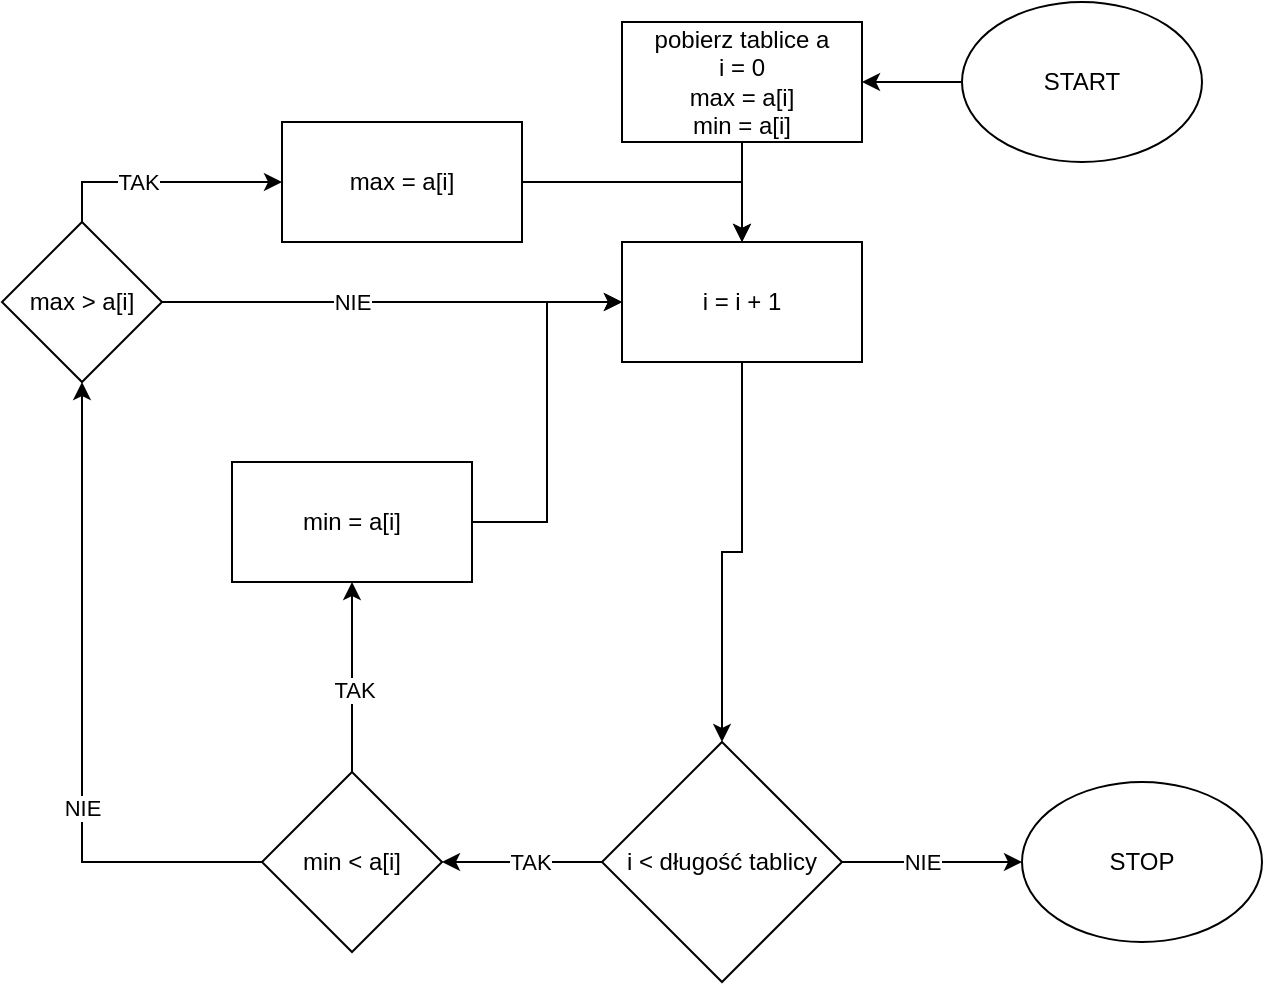 <mxfile version="20.8.23" type="github">
  <diagram id="C5RBs43oDa-KdzZeNtuy" name="Page-1">
    <mxGraphModel dx="1331" dy="806" grid="1" gridSize="10" guides="1" tooltips="1" connect="1" arrows="1" fold="1" page="1" pageScale="1" pageWidth="827" pageHeight="1169" math="0" shadow="0">
      <root>
        <mxCell id="WIyWlLk6GJQsqaUBKTNV-0" />
        <mxCell id="WIyWlLk6GJQsqaUBKTNV-1" parent="WIyWlLk6GJQsqaUBKTNV-0" />
        <mxCell id="50NI3oOvFoHze0EhFfi5-2" style="edgeStyle=orthogonalEdgeStyle;rounded=0;orthogonalLoop=1;jettySize=auto;html=1;entryX=1;entryY=0.5;entryDx=0;entryDy=0;" edge="1" parent="WIyWlLk6GJQsqaUBKTNV-1" source="50NI3oOvFoHze0EhFfi5-0" target="50NI3oOvFoHze0EhFfi5-1">
          <mxGeometry relative="1" as="geometry" />
        </mxCell>
        <mxCell id="50NI3oOvFoHze0EhFfi5-0" value="START" style="ellipse;whiteSpace=wrap;html=1;" vertex="1" parent="WIyWlLk6GJQsqaUBKTNV-1">
          <mxGeometry x="500" y="10" width="120" height="80" as="geometry" />
        </mxCell>
        <mxCell id="50NI3oOvFoHze0EhFfi5-6" value="" style="edgeStyle=orthogonalEdgeStyle;rounded=0;orthogonalLoop=1;jettySize=auto;html=1;entryX=0.5;entryY=0;entryDx=0;entryDy=0;" edge="1" parent="WIyWlLk6GJQsqaUBKTNV-1" source="50NI3oOvFoHze0EhFfi5-1" target="50NI3oOvFoHze0EhFfi5-26">
          <mxGeometry relative="1" as="geometry">
            <mxPoint x="400" y="200" as="targetPoint" />
          </mxGeometry>
        </mxCell>
        <mxCell id="50NI3oOvFoHze0EhFfi5-1" value="pobierz tablice a&lt;br&gt;i = 0&lt;br&gt;max = a[i]&lt;br&gt;min = a[i]" style="rounded=0;whiteSpace=wrap;html=1;" vertex="1" parent="WIyWlLk6GJQsqaUBKTNV-1">
          <mxGeometry x="330" y="20" width="120" height="60" as="geometry" />
        </mxCell>
        <mxCell id="50NI3oOvFoHze0EhFfi5-34" style="edgeStyle=orthogonalEdgeStyle;rounded=0;orthogonalLoop=1;jettySize=auto;html=1;entryX=0.5;entryY=1;entryDx=0;entryDy=0;exitX=0.5;exitY=0;exitDx=0;exitDy=0;" edge="1" parent="WIyWlLk6GJQsqaUBKTNV-1" source="50NI3oOvFoHze0EhFfi5-64" target="50NI3oOvFoHze0EhFfi5-33">
          <mxGeometry relative="1" as="geometry">
            <mxPoint x="160" y="450" as="sourcePoint" />
          </mxGeometry>
        </mxCell>
        <mxCell id="50NI3oOvFoHze0EhFfi5-35" value="TAK" style="edgeLabel;html=1;align=center;verticalAlign=middle;resizable=0;points=[];" vertex="1" connectable="0" parent="50NI3oOvFoHze0EhFfi5-34">
          <mxGeometry x="-0.125" y="-1" relative="1" as="geometry">
            <mxPoint as="offset" />
          </mxGeometry>
        </mxCell>
        <mxCell id="50NI3oOvFoHze0EhFfi5-22" style="edgeStyle=orthogonalEdgeStyle;rounded=0;orthogonalLoop=1;jettySize=auto;html=1;exitX=1;exitY=0.5;exitDx=0;exitDy=0;movable=1;resizable=1;rotatable=1;deletable=1;editable=1;locked=0;connectable=1;entryX=0;entryY=0.5;entryDx=0;entryDy=0;" edge="1" parent="WIyWlLk6GJQsqaUBKTNV-1" source="50NI3oOvFoHze0EhFfi5-24" target="50NI3oOvFoHze0EhFfi5-47">
          <mxGeometry relative="1" as="geometry">
            <mxPoint x="530" y="350" as="targetPoint" />
            <mxPoint x="750" y="380" as="sourcePoint" />
          </mxGeometry>
        </mxCell>
        <mxCell id="50NI3oOvFoHze0EhFfi5-23" value="NIE" style="edgeLabel;html=1;align=center;verticalAlign=middle;resizable=0;points=[];" vertex="1" connectable="0" parent="50NI3oOvFoHze0EhFfi5-22">
          <mxGeometry x="-0.11" y="3" relative="1" as="geometry">
            <mxPoint y="3" as="offset" />
          </mxGeometry>
        </mxCell>
        <mxCell id="50NI3oOvFoHze0EhFfi5-29" style="edgeStyle=orthogonalEdgeStyle;rounded=0;orthogonalLoop=1;jettySize=auto;html=1;entryX=1;entryY=0.5;entryDx=0;entryDy=0;" edge="1" parent="WIyWlLk6GJQsqaUBKTNV-1" source="50NI3oOvFoHze0EhFfi5-24" target="50NI3oOvFoHze0EhFfi5-64">
          <mxGeometry relative="1" as="geometry">
            <mxPoint x="240" y="450" as="targetPoint" />
          </mxGeometry>
        </mxCell>
        <mxCell id="50NI3oOvFoHze0EhFfi5-30" value="TAK" style="edgeLabel;html=1;align=center;verticalAlign=middle;resizable=0;points=[];" vertex="1" connectable="0" parent="50NI3oOvFoHze0EhFfi5-29">
          <mxGeometry x="-0.222" y="-1" relative="1" as="geometry">
            <mxPoint x="-5" y="1" as="offset" />
          </mxGeometry>
        </mxCell>
        <mxCell id="50NI3oOvFoHze0EhFfi5-24" value="i &amp;lt; długość tablicy" style="rhombus;whiteSpace=wrap;html=1;" vertex="1" parent="WIyWlLk6GJQsqaUBKTNV-1">
          <mxGeometry x="320" y="380" width="120" height="120" as="geometry" />
        </mxCell>
        <mxCell id="50NI3oOvFoHze0EhFfi5-28" value="" style="edgeStyle=orthogonalEdgeStyle;rounded=0;orthogonalLoop=1;jettySize=auto;html=1;" edge="1" parent="WIyWlLk6GJQsqaUBKTNV-1" source="50NI3oOvFoHze0EhFfi5-26" target="50NI3oOvFoHze0EhFfi5-24">
          <mxGeometry relative="1" as="geometry" />
        </mxCell>
        <mxCell id="50NI3oOvFoHze0EhFfi5-26" value="i = i + 1" style="rounded=0;whiteSpace=wrap;html=1;" vertex="1" parent="WIyWlLk6GJQsqaUBKTNV-1">
          <mxGeometry x="330" y="130" width="120" height="60" as="geometry" />
        </mxCell>
        <mxCell id="50NI3oOvFoHze0EhFfi5-69" style="edgeStyle=orthogonalEdgeStyle;rounded=0;orthogonalLoop=1;jettySize=auto;html=1;entryX=0;entryY=0.5;entryDx=0;entryDy=0;" edge="1" parent="WIyWlLk6GJQsqaUBKTNV-1" source="50NI3oOvFoHze0EhFfi5-33" target="50NI3oOvFoHze0EhFfi5-26">
          <mxGeometry relative="1" as="geometry" />
        </mxCell>
        <mxCell id="50NI3oOvFoHze0EhFfi5-33" value="min = a[i]" style="rounded=0;whiteSpace=wrap;html=1;" vertex="1" parent="WIyWlLk6GJQsqaUBKTNV-1">
          <mxGeometry x="135" y="240" width="120" height="60" as="geometry" />
        </mxCell>
        <mxCell id="50NI3oOvFoHze0EhFfi5-47" value="STOP" style="ellipse;whiteSpace=wrap;html=1;" vertex="1" parent="WIyWlLk6GJQsqaUBKTNV-1">
          <mxGeometry x="530" y="400" width="120" height="80" as="geometry" />
        </mxCell>
        <mxCell id="50NI3oOvFoHze0EhFfi5-70" style="edgeStyle=orthogonalEdgeStyle;rounded=0;orthogonalLoop=1;jettySize=auto;html=1;entryX=0;entryY=0.5;entryDx=0;entryDy=0;" edge="1" parent="WIyWlLk6GJQsqaUBKTNV-1" source="50NI3oOvFoHze0EhFfi5-63" target="50NI3oOvFoHze0EhFfi5-26">
          <mxGeometry relative="1" as="geometry" />
        </mxCell>
        <mxCell id="50NI3oOvFoHze0EhFfi5-71" value="NIE" style="edgeLabel;html=1;align=center;verticalAlign=middle;resizable=0;points=[];" vertex="1" connectable="0" parent="50NI3oOvFoHze0EhFfi5-70">
          <mxGeometry x="-0.209" y="2" relative="1" as="geometry">
            <mxPoint x="4" y="2" as="offset" />
          </mxGeometry>
        </mxCell>
        <mxCell id="50NI3oOvFoHze0EhFfi5-73" value="" style="edgeStyle=orthogonalEdgeStyle;rounded=0;orthogonalLoop=1;jettySize=auto;html=1;exitX=0.5;exitY=0;exitDx=0;exitDy=0;" edge="1" parent="WIyWlLk6GJQsqaUBKTNV-1" source="50NI3oOvFoHze0EhFfi5-63" target="50NI3oOvFoHze0EhFfi5-72">
          <mxGeometry relative="1" as="geometry" />
        </mxCell>
        <mxCell id="50NI3oOvFoHze0EhFfi5-74" value="TAK" style="edgeLabel;html=1;align=center;verticalAlign=middle;resizable=0;points=[];" vertex="1" connectable="0" parent="50NI3oOvFoHze0EhFfi5-73">
          <mxGeometry x="-0.2" relative="1" as="geometry">
            <mxPoint as="offset" />
          </mxGeometry>
        </mxCell>
        <mxCell id="50NI3oOvFoHze0EhFfi5-63" value="max &amp;gt; a[i]" style="rhombus;whiteSpace=wrap;html=1;" vertex="1" parent="WIyWlLk6GJQsqaUBKTNV-1">
          <mxGeometry x="20" y="120" width="80" height="80" as="geometry" />
        </mxCell>
        <mxCell id="50NI3oOvFoHze0EhFfi5-67" value="" style="edgeStyle=orthogonalEdgeStyle;rounded=0;orthogonalLoop=1;jettySize=auto;html=1;" edge="1" parent="WIyWlLk6GJQsqaUBKTNV-1" source="50NI3oOvFoHze0EhFfi5-64" target="50NI3oOvFoHze0EhFfi5-63">
          <mxGeometry relative="1" as="geometry" />
        </mxCell>
        <mxCell id="50NI3oOvFoHze0EhFfi5-68" value="NIE" style="edgeLabel;html=1;align=center;verticalAlign=middle;resizable=0;points=[];" vertex="1" connectable="0" parent="50NI3oOvFoHze0EhFfi5-67">
          <mxGeometry x="-0.264" y="-4" relative="1" as="geometry">
            <mxPoint x="-4" y="4" as="offset" />
          </mxGeometry>
        </mxCell>
        <mxCell id="50NI3oOvFoHze0EhFfi5-64" value="min &amp;lt; a[i]" style="rhombus;whiteSpace=wrap;html=1;" vertex="1" parent="WIyWlLk6GJQsqaUBKTNV-1">
          <mxGeometry x="150" y="395" width="90" height="90" as="geometry" />
        </mxCell>
        <mxCell id="50NI3oOvFoHze0EhFfi5-75" style="edgeStyle=orthogonalEdgeStyle;rounded=0;orthogonalLoop=1;jettySize=auto;html=1;entryX=0.5;entryY=0;entryDx=0;entryDy=0;" edge="1" parent="WIyWlLk6GJQsqaUBKTNV-1" source="50NI3oOvFoHze0EhFfi5-72" target="50NI3oOvFoHze0EhFfi5-26">
          <mxGeometry relative="1" as="geometry" />
        </mxCell>
        <mxCell id="50NI3oOvFoHze0EhFfi5-72" value="max = a[i]" style="whiteSpace=wrap;html=1;" vertex="1" parent="WIyWlLk6GJQsqaUBKTNV-1">
          <mxGeometry x="160" y="70" width="120" height="60" as="geometry" />
        </mxCell>
      </root>
    </mxGraphModel>
  </diagram>
</mxfile>
